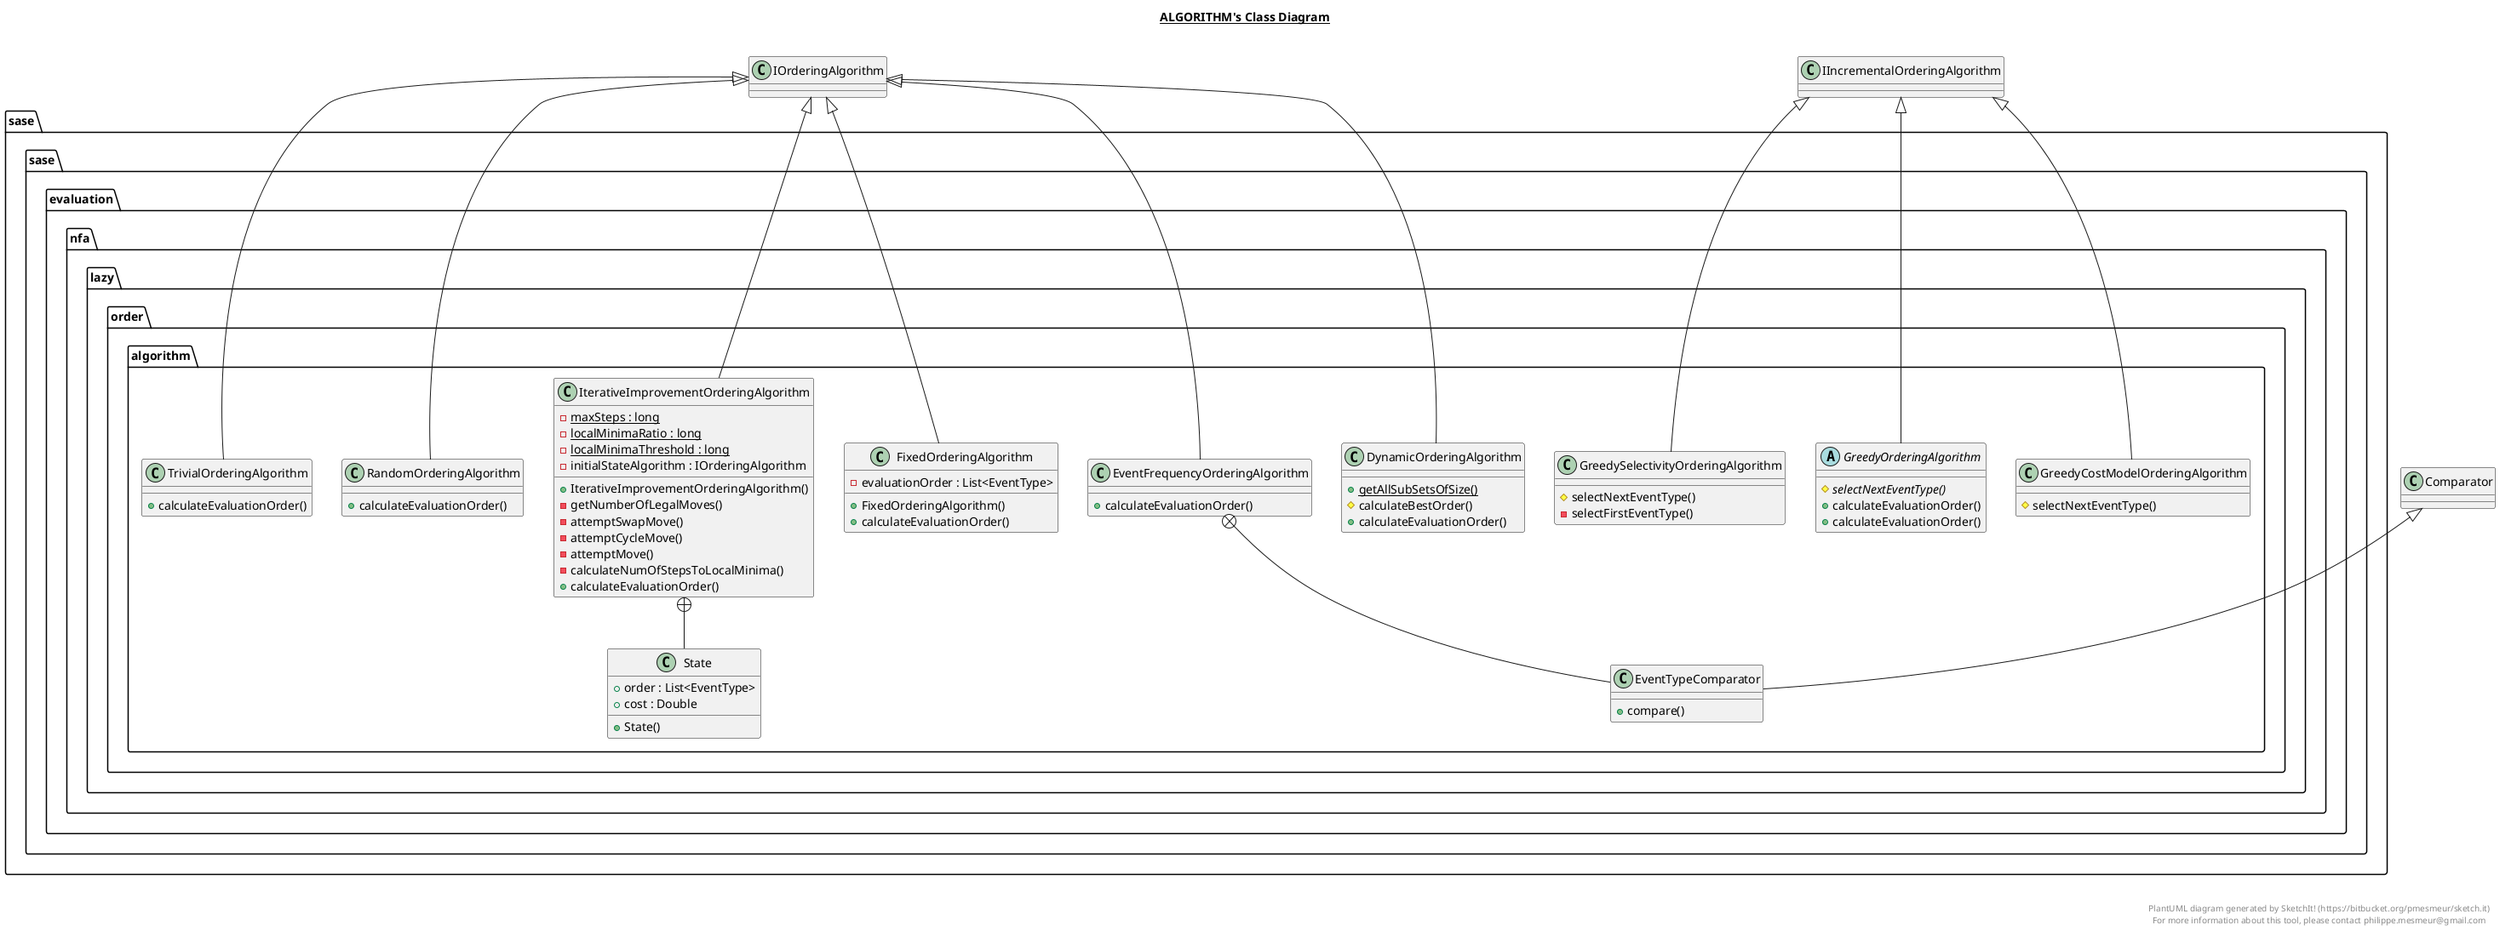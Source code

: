@startuml

title __ALGORITHM's Class Diagram__\n

  package sase.sase.evaluation {
    package sase.sase.evaluation.nfa {
      package sase.sase.evaluation.nfa.lazy {
        package sase.sase.evaluation.nfa.lazy.order {
          package sase.sase.evaluation.nfa.lazy.order.algorithm {
            class DynamicOrderingAlgorithm {
                {static} + getAllSubSetsOfSize()
                # calculateBestOrder()
                + calculateEvaluationOrder()
            }
          }
        }
      }
    }
  }
  

  package sase.sase.evaluation {
    package sase.sase.evaluation.nfa {
      package sase.sase.evaluation.nfa.lazy {
        package sase.sase.evaluation.nfa.lazy.order {
          package sase.sase.evaluation.nfa.lazy.order.algorithm {
            class EventFrequencyOrderingAlgorithm {
                + calculateEvaluationOrder()
            }
          }
        }
      }
    }
  }
  

  package sase.sase.evaluation {
    package sase.sase.evaluation.nfa {
      package sase.sase.evaluation.nfa.lazy {
        package sase.sase.evaluation.nfa.lazy.order {
          package sase.sase.evaluation.nfa.lazy.order.algorithm {
            class EventTypeComparator {
                + compare()
            }
          }
        }
      }
    }
  }
  

  package sase.sase.evaluation {
    package sase.sase.evaluation.nfa {
      package sase.sase.evaluation.nfa.lazy {
        package sase.sase.evaluation.nfa.lazy.order {
          package sase.sase.evaluation.nfa.lazy.order.algorithm {
            class FixedOrderingAlgorithm {
                - evaluationOrder : List<EventType>
                + FixedOrderingAlgorithm()
                + calculateEvaluationOrder()
            }
          }
        }
      }
    }
  }
  

  package sase.sase.evaluation {
    package sase.sase.evaluation.nfa {
      package sase.sase.evaluation.nfa.lazy {
        package sase.sase.evaluation.nfa.lazy.order {
          package sase.sase.evaluation.nfa.lazy.order.algorithm {
            class GreedyCostModelOrderingAlgorithm {
                # selectNextEventType()
            }
          }
        }
      }
    }
  }
  

  package sase.sase.evaluation {
    package sase.sase.evaluation.nfa {
      package sase.sase.evaluation.nfa.lazy {
        package sase.sase.evaluation.nfa.lazy.order {
          package sase.sase.evaluation.nfa.lazy.order.algorithm {
            abstract class GreedyOrderingAlgorithm {
                {abstract} # selectNextEventType()
                + calculateEvaluationOrder()
                + calculateEvaluationOrder()
            }
          }
        }
      }
    }
  }
  

  package sase.sase.evaluation {
    package sase.sase.evaluation.nfa {
      package sase.sase.evaluation.nfa.lazy {
        package sase.sase.evaluation.nfa.lazy.order {
          package sase.sase.evaluation.nfa.lazy.order.algorithm {
            class GreedySelectivityOrderingAlgorithm {
                # selectNextEventType()
                - selectFirstEventType()
            }
          }
        }
      }
    }
  }
  

  package sase.sase.evaluation {
    package sase.sase.evaluation.nfa {
      package sase.sase.evaluation.nfa.lazy {
        package sase.sase.evaluation.nfa.lazy.order {
          package sase.sase.evaluation.nfa.lazy.order.algorithm {
            class IterativeImprovementOrderingAlgorithm {
                {static} - maxSteps : long
                {static} - localMinimaRatio : long
                {static} - localMinimaThreshold : long
                - initialStateAlgorithm : IOrderingAlgorithm
                + IterativeImprovementOrderingAlgorithm()
                - getNumberOfLegalMoves()
                - attemptSwapMove()
                - attemptCycleMove()
                - attemptMove()
                - calculateNumOfStepsToLocalMinima()
                + calculateEvaluationOrder()
            }
          }
        }
      }
    }
  }
  

  package sase.sase.evaluation {
    package sase.sase.evaluation.nfa {
      package sase.sase.evaluation.nfa.lazy {
        package sase.sase.evaluation.nfa.lazy.order {
          package sase.sase.evaluation.nfa.lazy.order.algorithm {
            class State {
                + order : List<EventType>
                + cost : Double
                + State()
            }
          }
        }
      }
    }
  }
  

  package sase.sase.evaluation {
    package sase.sase.evaluation.nfa {
      package sase.sase.evaluation.nfa.lazy {
        package sase.sase.evaluation.nfa.lazy.order {
          package sase.sase.evaluation.nfa.lazy.order.algorithm {
            class RandomOrderingAlgorithm {
                + calculateEvaluationOrder()
            }
          }
        }
      }
    }
  }
  

  package sase.sase.evaluation {
    package sase.sase.evaluation.nfa {
      package sase.sase.evaluation.nfa.lazy {
        package sase.sase.evaluation.nfa.lazy.order {
          package sase.sase.evaluation.nfa.lazy.order.algorithm {
            class TrivialOrderingAlgorithm {
                + calculateEvaluationOrder()
            }
          }
        }
      }
    }
  }
  

  DynamicOrderingAlgorithm -up-|> IOrderingAlgorithm
  EventFrequencyOrderingAlgorithm -up-|> IOrderingAlgorithm
  EventFrequencyOrderingAlgorithm +-down- EventTypeComparator
  EventTypeComparator -up-|> Comparator
  FixedOrderingAlgorithm -up-|> IOrderingAlgorithm
  GreedyCostModelOrderingAlgorithm -up-|> IIncrementalOrderingAlgorithm
  GreedyOrderingAlgorithm -up-|> IIncrementalOrderingAlgorithm
  GreedySelectivityOrderingAlgorithm -up-|> IIncrementalOrderingAlgorithm
  IterativeImprovementOrderingAlgorithm -up-|> IOrderingAlgorithm
  IterativeImprovementOrderingAlgorithm +-down- State
  RandomOrderingAlgorithm -up-|> IOrderingAlgorithm
  TrivialOrderingAlgorithm -up-|> IOrderingAlgorithm


right footer


PlantUML diagram generated by SketchIt! (https://bitbucket.org/pmesmeur/sketch.it)
For more information about this tool, please contact philippe.mesmeur@gmail.com
endfooter

@enduml
